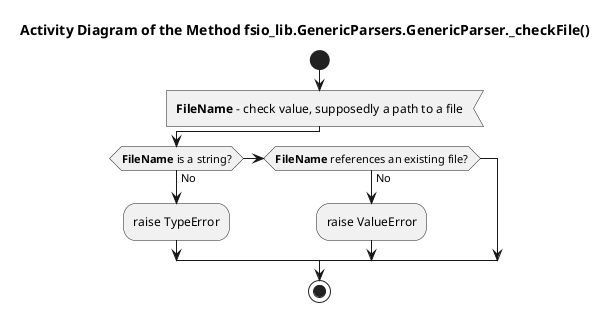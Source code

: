 @startuml generic_parsers_generic_parser_checkfile

title Activity Diagram of the Method fsio_lib.GenericParsers.GenericParser._checkFile()

start

:<b>FileName</b> - check value, supposedly a path to a file<

if (<b>FileName</b> is a string?) then (No)
    :raise TypeError;
elseif (<b>FileName</b> references an existing file?) then (No)
    :raise ValueError;
endif

stop

@enduml